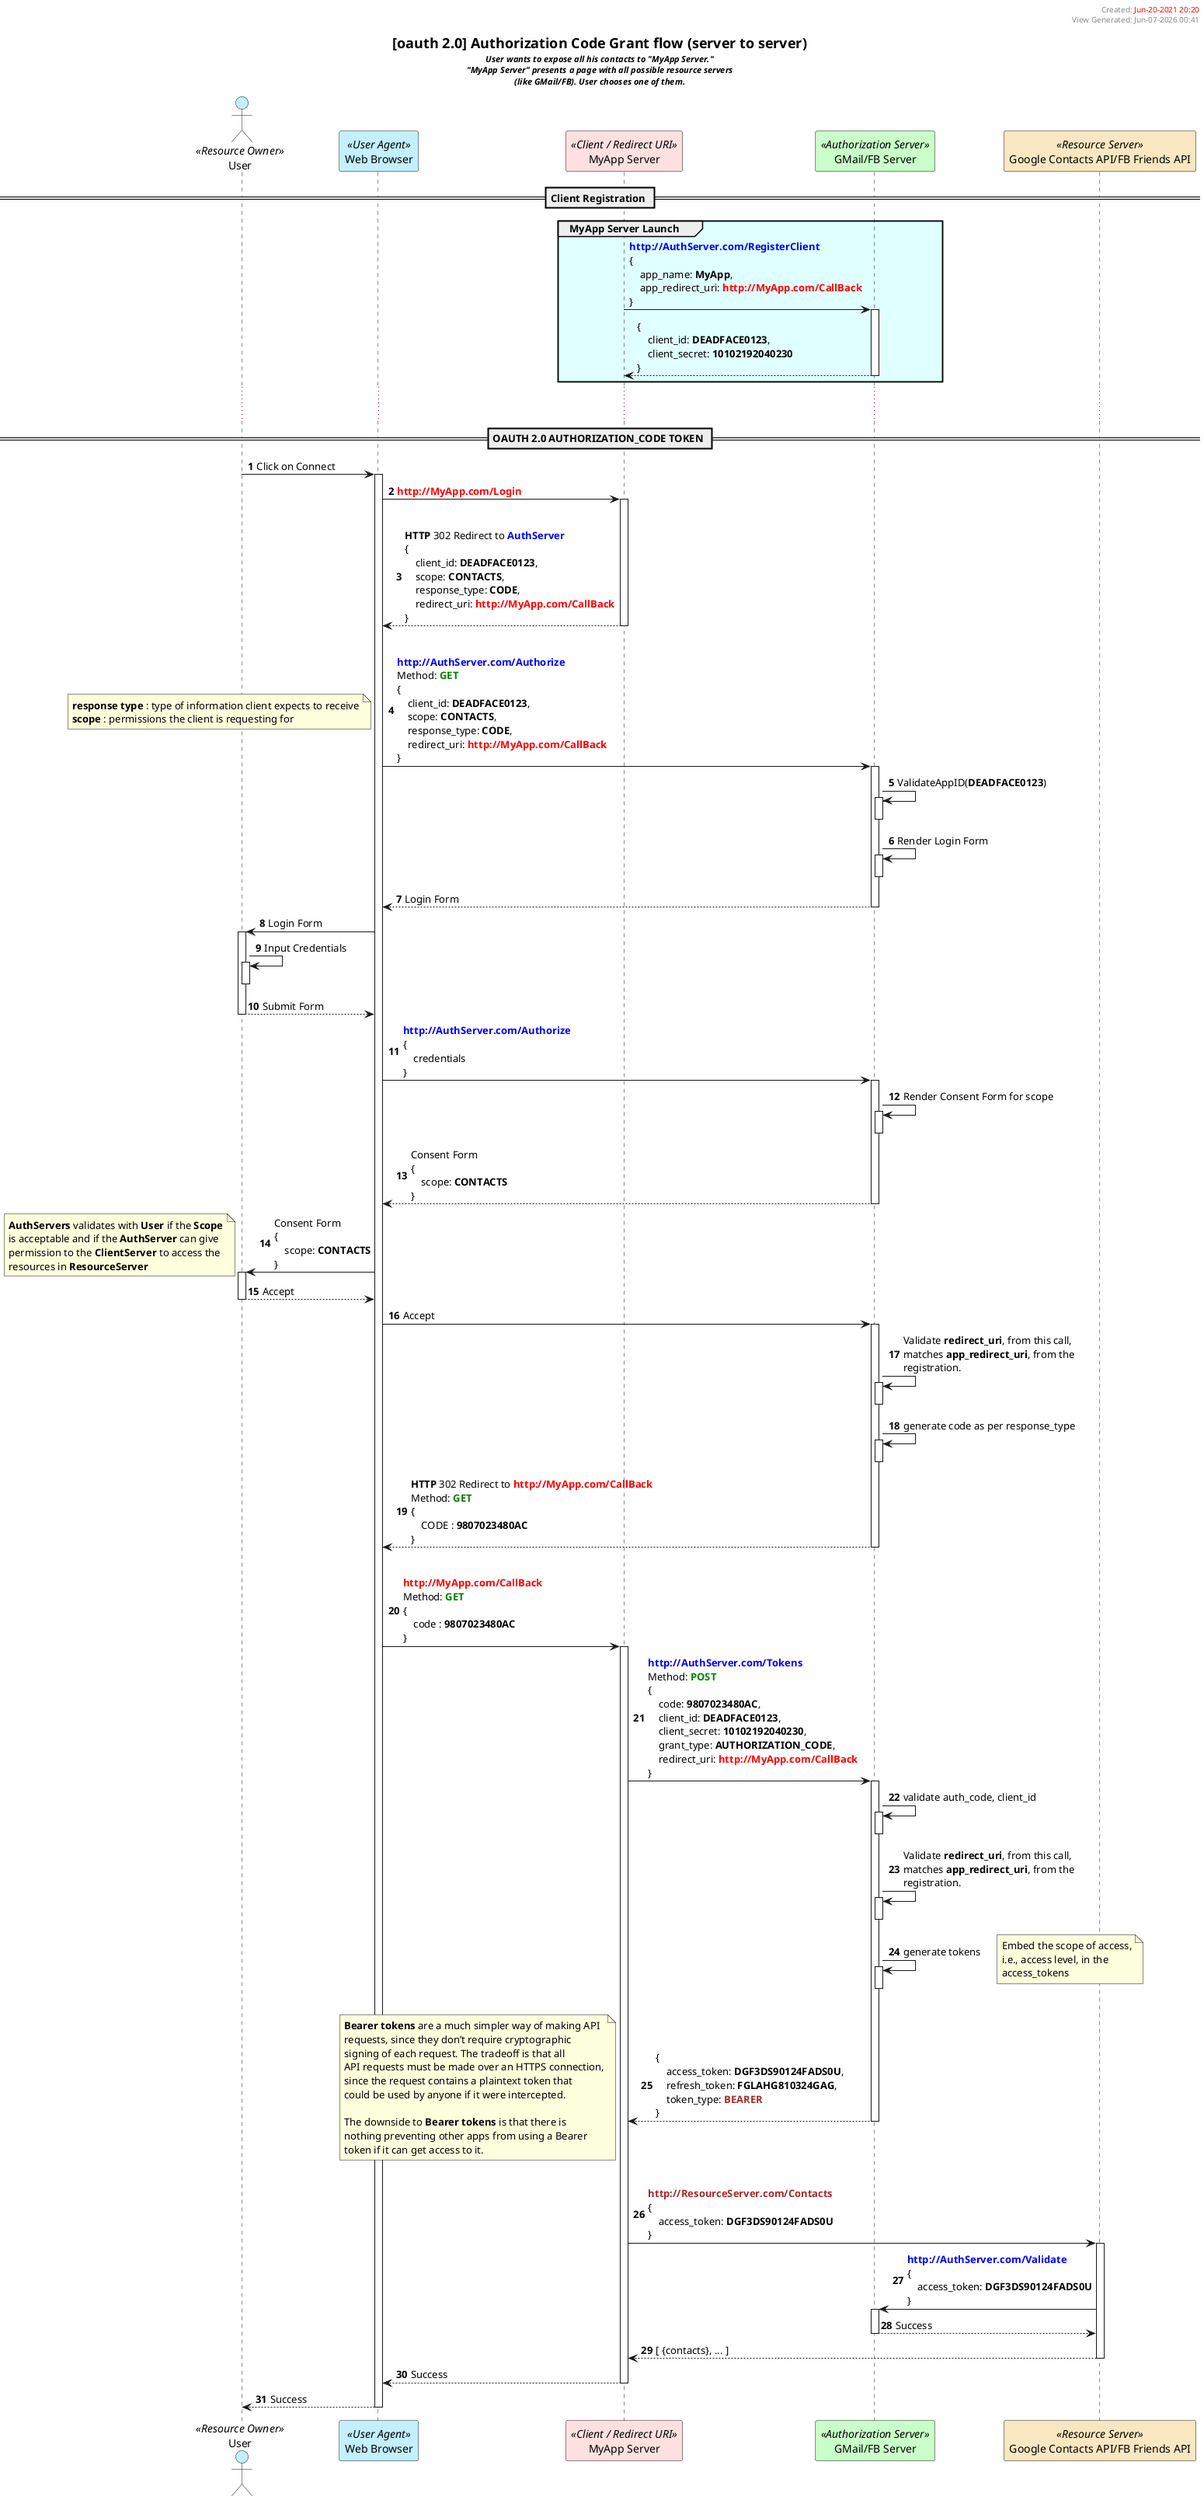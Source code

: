 @startuml oauth2_server_to_server

header
    Created: <font color=red>Jun-20-2021 20:20</font>
    View Generated: %date("MMM-dd-yyyy HH:mm")
endheader
title
    = [oauth 2.0] Authorization Code Grant flow (server to server)
    <size:11><i> User wants to expose all his contacts to "MyApp Server." </i></size>
    <size:11><i> "MyApp Server" presents a page with all possible resource servers </i></size>
    <size:11><i> (like GMail/FB). User chooses one of them. </i></size>
end title
autoactivate on

actor "User" as user <<Resource Owner>> #APPLICATION
participant "Web Browser" as browser <<User Agent>> #APPLICATION
participant "MyApp Server" as clientServer <<Client / Redirect URI>> #IMPLEMENTATION
participant "GMail/FB Server" as authServer <<Authorization Server>> #TECHNOLOGY
participant "Google Contacts API/FB Friends API" as resourceServer <<Resource Server>> #STRATEGY

== Client Registration ==
group #LightCyan MyApp Server Launch
    clientServer -> authServer : <font color=blue>**http://AuthServer.com/RegisterClient**</font>\n{\n    app_name: **MyApp**,\n    app_redirect_uri: <font color=red>**http://MyApp.com/CallBack**</font>\n}
    authServer --> clientServer : {\n    client_id: **DEADFACE0123**,\n    client_secret: **10102192040230**\n}
end group

... ...

== OAUTH 2.0 AUTHORIZATION_CODE TOKEN ==
autonumber
user -> browser : Click on Connect
    browser -> clientServer : <font color=red>**http://MyApp.com/Login**</font>
    |||
    clientServer --> browser : **HTTP** 302 Redirect to <font color=blue>**AuthServer**</font> \n{\n    client_id: **DEADFACE0123**,\n    scope: **CONTACTS**,\n    response_type: **CODE**,\n    redirect_uri: <font color=red>**http://MyApp.com/CallBack**</font>\n}

    |||
    browser -> authServer : <font color=blue>**http://AuthServer.com/Authorize**</font>\nMethod: <font color=green>**GET**</font>\n{\n    client_id: **DEADFACE0123**,\n    scope: **CONTACTS**,\n    response_type: **CODE**,\n    redirect_uri: <font color=red>**http://MyApp.com/CallBack**</font>\n}
    note left
        **response type** : type of information client expects to receive
        **scope** : permissions the client is requesting for
    end note

        authServer -> authServer : ValidateAppID(**DEADFACE0123**)
        deactivate authServer
        authServer -> authServer : Render Login Form
        deactivate authServer
    authServer --> browser : Login Form
    browser -> user : Login Form
        user -> user : Input Credentials
        deactivate user
    user --> browser : Submit Form

    browser -> authServer : <font color=blue>**http://AuthServer.com/Authorize**</font> \n{\n    credentials \n}
        authServer -> authServer : Render Consent Form for scope
        deactivate authServer
    authServer --> browser : Consent Form\n{\n    scope: **CONTACTS** \n}
    browser -> user : Consent Form\n{\n    scope: **CONTACTS** \n}
    note left
        **AuthServers** validates with **User** if the **Scope**
        is acceptable and if the **AuthServer** can give
        permission to the **ClientServer** to access the
        resources in **ResourceServer**
    end note
    user --> browser : Accept
    browser -> authServer : Accept
        authServer -> authServer : Validate **redirect_uri**, from this call,\nmatches **app_redirect_uri**, from the\nregistration.
        deactivate authServer
        authServer -> authServer : generate code as per response_type
        deactivate authServer
    authServer --> browser : **HTTP** 302 Redirect to <font color=red>**http://MyApp.com/CallBack**</font>\nMethod: <font color=green>**GET**</font>\n{\n    CODE : **9807023480AC**\n}

    |||
    browser -> clientServer : <font color=red>**http://MyApp.com/CallBack**</font>\nMethod: <font color=green>**GET**</font>\n{\n    code : **9807023480AC**\n}
        clientServer -> authServer : <font color=blue>**http://AuthServer.com/Tokens**</font>\nMethod: <font color=green>**POST**</font>\n{\n    code: **9807023480AC**,\n    client_id: **DEADFACE0123**,\n    client_secret: **10102192040230**,\n    grant_type: **AUTHORIZATION_CODE**,\n    redirect_uri: <font color=red>**http://MyApp.com/CallBack**</font>\n}
            authServer -> authServer : validate auth_code, client_id
            deactivate authServer
            authServer -> authServer : Validate **redirect_uri**, from this call,\nmatches **app_redirect_uri**, from the\nregistration.
            deactivate authServer
            authServer -> authServer : generate tokens
            note right
                Embed the scope of access,
                i.e., access level, in the
                access_tokens
            end note
            deactivate authServer
        authServer --> clientServer : {\n    access_token: **DGF3DS90124FADS0U**,\n    refresh_token: **FGLAHG810324GAG**,\n    token_type: <font color=brown>**BEARER**</font> \n}
        note left
            <b>Bearer tokens</b> are a much simpler way of making API
            requests, since they don’t require cryptographic
            signing of each request. The tradeoff is that all
            API requests must be made over an HTTPS connection,
            since the request contains a plaintext token that
            could be used by anyone if it were intercepted.

            The downside to <b>Bearer tokens</b> is that there is
            nothing preventing other apps from using a Bearer
            token if it can get access to it. 
        end note

        |||
        clientServer -> resourceServer : <font color=brown>**http://ResourceServer.com/Contacts**</font> \n{\n    access_token: **DGF3DS90124FADS0U** \n}
            resourceServer -> authServer : <font color=blue>**http://AuthServer.com/Validate**</font> \n{\n    access_token: **DGF3DS90124FADS0U** \n}
            authServer --> resourceServer : Success
        resourceServer --> clientServer : [ {contacts}, ... ]
    clientServer --> browser : Success
browser --> user : Success

@enduml